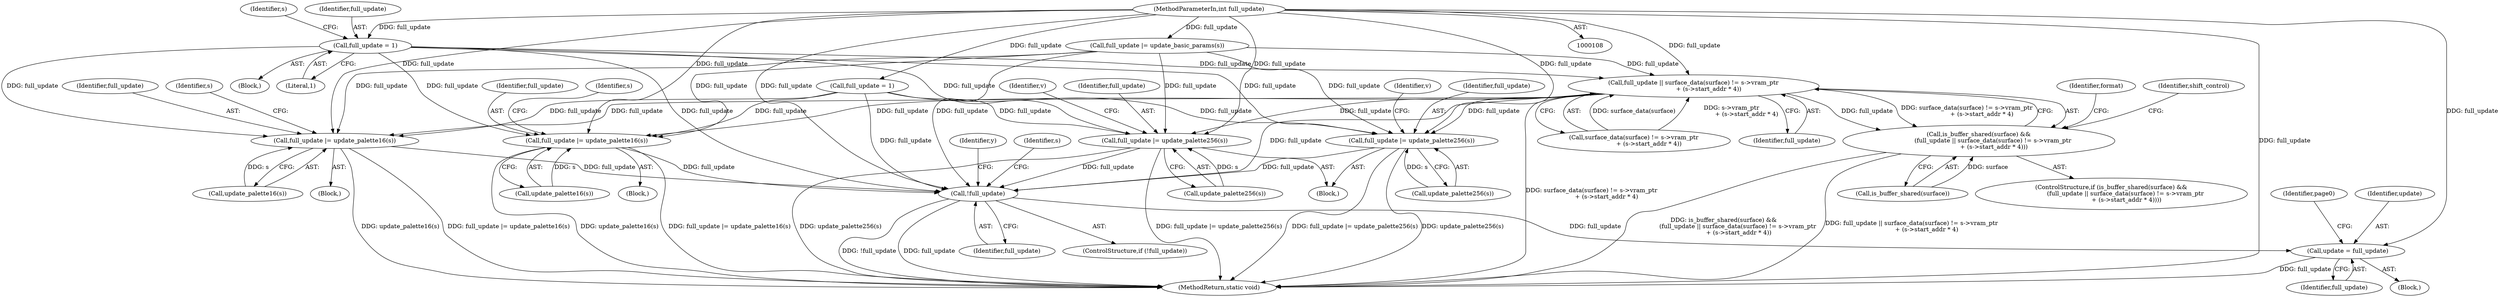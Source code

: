 digraph "0_qemu_bfc56535f793c557aa754c50213fc5f882e6482d@API" {
"1000233" [label="(Call,full_update = 1)"];
"1000110" [label="(MethodParameterIn,int full_update)"];
"1000430" [label="(Call,full_update || surface_data(surface) != s->vram_ptr\n                + (s->start_addr * 4))"];
"1000427" [label="(Call,is_buffer_shared(surface) &&\n               (full_update || surface_data(surface) != s->vram_ptr\n                + (s->start_addr * 4)))"];
"1000480" [label="(Call,full_update |= update_palette16(s))"];
"1000688" [label="(Call,!full_update)"];
"1000777" [label="(Call,update = full_update)"];
"1000508" [label="(Call,full_update |= update_palette16(s))"];
"1000538" [label="(Call,full_update |= update_palette256(s))"];
"1000550" [label="(Call,full_update |= update_palette256(s))"];
"1000507" [label="(Block,)"];
"1000543" [label="(Identifier,v)"];
"1000430" [label="(Call,full_update || surface_data(surface) != s->vram_ptr\n                + (s->start_addr * 4))"];
"1000779" [label="(Identifier,full_update)"];
"1000422" [label="(Call,full_update = 1)"];
"1000539" [label="(Identifier,full_update)"];
"1000781" [label="(Identifier,page0)"];
"1000707" [label="(Identifier,y)"];
"1000538" [label="(Call,full_update |= update_palette256(s))"];
"1000688" [label="(Call,!full_update)"];
"1000482" [label="(Call,update_palette16(s))"];
"1000481" [label="(Identifier,full_update)"];
"1000232" [label="(Block,)"];
"1000777" [label="(Call,update = full_update)"];
"1000687" [label="(ControlStructure,if (!full_update))"];
"1000552" [label="(Call,update_palette256(s))"];
"1000447" [label="(Identifier,format)"];
"1000555" [label="(Identifier,v)"];
"1000692" [label="(Identifier,s)"];
"1000480" [label="(Call,full_update |= update_palette16(s))"];
"1000939" [label="(MethodReturn,static void)"];
"1000535" [label="(Block,)"];
"1000550" [label="(Call,full_update |= update_palette256(s))"];
"1000714" [label="(Block,)"];
"1000159" [label="(Call,full_update |= update_basic_params(s))"];
"1000689" [label="(Identifier,full_update)"];
"1000510" [label="(Call,update_palette16(s))"];
"1000110" [label="(MethodParameterIn,int full_update)"];
"1000426" [label="(ControlStructure,if (is_buffer_shared(surface) &&\n               (full_update || surface_data(surface) != s->vram_ptr\n                + (s->start_addr * 4))))"];
"1000427" [label="(Call,is_buffer_shared(surface) &&\n               (full_update || surface_data(surface) != s->vram_ptr\n                + (s->start_addr * 4)))"];
"1000477" [label="(Identifier,shift_control)"];
"1000432" [label="(Call,surface_data(surface) != s->vram_ptr\n                + (s->start_addr * 4))"];
"1000778" [label="(Identifier,update)"];
"1000428" [label="(Call,is_buffer_shared(surface))"];
"1000233" [label="(Call,full_update = 1)"];
"1000487" [label="(Identifier,s)"];
"1000238" [label="(Identifier,s)"];
"1000431" [label="(Identifier,full_update)"];
"1000551" [label="(Identifier,full_update)"];
"1000508" [label="(Call,full_update |= update_palette16(s))"];
"1000479" [label="(Block,)"];
"1000235" [label="(Literal,1)"];
"1000540" [label="(Call,update_palette256(s))"];
"1000509" [label="(Identifier,full_update)"];
"1000515" [label="(Identifier,s)"];
"1000234" [label="(Identifier,full_update)"];
"1000233" -> "1000232"  [label="AST: "];
"1000233" -> "1000235"  [label="CFG: "];
"1000234" -> "1000233"  [label="AST: "];
"1000235" -> "1000233"  [label="AST: "];
"1000238" -> "1000233"  [label="CFG: "];
"1000110" -> "1000233"  [label="DDG: full_update"];
"1000233" -> "1000430"  [label="DDG: full_update"];
"1000233" -> "1000480"  [label="DDG: full_update"];
"1000233" -> "1000508"  [label="DDG: full_update"];
"1000233" -> "1000538"  [label="DDG: full_update"];
"1000233" -> "1000550"  [label="DDG: full_update"];
"1000233" -> "1000688"  [label="DDG: full_update"];
"1000110" -> "1000108"  [label="AST: "];
"1000110" -> "1000939"  [label="DDG: full_update"];
"1000110" -> "1000159"  [label="DDG: full_update"];
"1000110" -> "1000422"  [label="DDG: full_update"];
"1000110" -> "1000430"  [label="DDG: full_update"];
"1000110" -> "1000480"  [label="DDG: full_update"];
"1000110" -> "1000508"  [label="DDG: full_update"];
"1000110" -> "1000538"  [label="DDG: full_update"];
"1000110" -> "1000550"  [label="DDG: full_update"];
"1000110" -> "1000688"  [label="DDG: full_update"];
"1000110" -> "1000777"  [label="DDG: full_update"];
"1000430" -> "1000427"  [label="AST: "];
"1000430" -> "1000431"  [label="CFG: "];
"1000430" -> "1000432"  [label="CFG: "];
"1000431" -> "1000430"  [label="AST: "];
"1000432" -> "1000430"  [label="AST: "];
"1000427" -> "1000430"  [label="CFG: "];
"1000430" -> "1000939"  [label="DDG: surface_data(surface) != s->vram_ptr\n                + (s->start_addr * 4)"];
"1000430" -> "1000427"  [label="DDG: full_update"];
"1000430" -> "1000427"  [label="DDG: surface_data(surface) != s->vram_ptr\n                + (s->start_addr * 4)"];
"1000159" -> "1000430"  [label="DDG: full_update"];
"1000432" -> "1000430"  [label="DDG: surface_data(surface)"];
"1000432" -> "1000430"  [label="DDG: s->vram_ptr\n                + (s->start_addr * 4)"];
"1000430" -> "1000480"  [label="DDG: full_update"];
"1000430" -> "1000508"  [label="DDG: full_update"];
"1000430" -> "1000538"  [label="DDG: full_update"];
"1000430" -> "1000550"  [label="DDG: full_update"];
"1000430" -> "1000688"  [label="DDG: full_update"];
"1000427" -> "1000426"  [label="AST: "];
"1000427" -> "1000428"  [label="CFG: "];
"1000428" -> "1000427"  [label="AST: "];
"1000447" -> "1000427"  [label="CFG: "];
"1000477" -> "1000427"  [label="CFG: "];
"1000427" -> "1000939"  [label="DDG: is_buffer_shared(surface) &&\n               (full_update || surface_data(surface) != s->vram_ptr\n                + (s->start_addr * 4))"];
"1000427" -> "1000939"  [label="DDG: full_update || surface_data(surface) != s->vram_ptr\n                + (s->start_addr * 4)"];
"1000428" -> "1000427"  [label="DDG: surface"];
"1000480" -> "1000479"  [label="AST: "];
"1000480" -> "1000482"  [label="CFG: "];
"1000481" -> "1000480"  [label="AST: "];
"1000482" -> "1000480"  [label="AST: "];
"1000487" -> "1000480"  [label="CFG: "];
"1000480" -> "1000939"  [label="DDG: full_update |= update_palette16(s)"];
"1000480" -> "1000939"  [label="DDG: update_palette16(s)"];
"1000159" -> "1000480"  [label="DDG: full_update"];
"1000422" -> "1000480"  [label="DDG: full_update"];
"1000482" -> "1000480"  [label="DDG: s"];
"1000480" -> "1000688"  [label="DDG: full_update"];
"1000688" -> "1000687"  [label="AST: "];
"1000688" -> "1000689"  [label="CFG: "];
"1000689" -> "1000688"  [label="AST: "];
"1000692" -> "1000688"  [label="CFG: "];
"1000707" -> "1000688"  [label="CFG: "];
"1000688" -> "1000939"  [label="DDG: full_update"];
"1000688" -> "1000939"  [label="DDG: !full_update"];
"1000508" -> "1000688"  [label="DDG: full_update"];
"1000159" -> "1000688"  [label="DDG: full_update"];
"1000422" -> "1000688"  [label="DDG: full_update"];
"1000550" -> "1000688"  [label="DDG: full_update"];
"1000538" -> "1000688"  [label="DDG: full_update"];
"1000688" -> "1000777"  [label="DDG: full_update"];
"1000777" -> "1000714"  [label="AST: "];
"1000777" -> "1000779"  [label="CFG: "];
"1000778" -> "1000777"  [label="AST: "];
"1000779" -> "1000777"  [label="AST: "];
"1000781" -> "1000777"  [label="CFG: "];
"1000777" -> "1000939"  [label="DDG: full_update"];
"1000508" -> "1000507"  [label="AST: "];
"1000508" -> "1000510"  [label="CFG: "];
"1000509" -> "1000508"  [label="AST: "];
"1000510" -> "1000508"  [label="AST: "];
"1000515" -> "1000508"  [label="CFG: "];
"1000508" -> "1000939"  [label="DDG: update_palette16(s)"];
"1000508" -> "1000939"  [label="DDG: full_update |= update_palette16(s)"];
"1000159" -> "1000508"  [label="DDG: full_update"];
"1000422" -> "1000508"  [label="DDG: full_update"];
"1000510" -> "1000508"  [label="DDG: s"];
"1000538" -> "1000535"  [label="AST: "];
"1000538" -> "1000540"  [label="CFG: "];
"1000539" -> "1000538"  [label="AST: "];
"1000540" -> "1000538"  [label="AST: "];
"1000543" -> "1000538"  [label="CFG: "];
"1000538" -> "1000939"  [label="DDG: update_palette256(s)"];
"1000538" -> "1000939"  [label="DDG: full_update |= update_palette256(s)"];
"1000159" -> "1000538"  [label="DDG: full_update"];
"1000422" -> "1000538"  [label="DDG: full_update"];
"1000540" -> "1000538"  [label="DDG: s"];
"1000550" -> "1000535"  [label="AST: "];
"1000550" -> "1000552"  [label="CFG: "];
"1000551" -> "1000550"  [label="AST: "];
"1000552" -> "1000550"  [label="AST: "];
"1000555" -> "1000550"  [label="CFG: "];
"1000550" -> "1000939"  [label="DDG: full_update |= update_palette256(s)"];
"1000550" -> "1000939"  [label="DDG: update_palette256(s)"];
"1000159" -> "1000550"  [label="DDG: full_update"];
"1000422" -> "1000550"  [label="DDG: full_update"];
"1000552" -> "1000550"  [label="DDG: s"];
}
